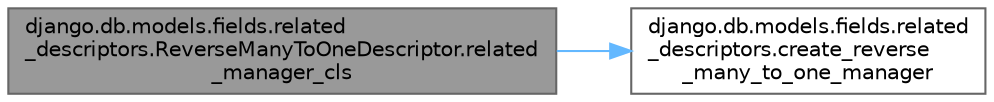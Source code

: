 digraph "django.db.models.fields.related_descriptors.ReverseManyToOneDescriptor.related_manager_cls"
{
 // LATEX_PDF_SIZE
  bgcolor="transparent";
  edge [fontname=Helvetica,fontsize=10,labelfontname=Helvetica,labelfontsize=10];
  node [fontname=Helvetica,fontsize=10,shape=box,height=0.2,width=0.4];
  rankdir="LR";
  Node1 [id="Node000001",label="django.db.models.fields.related\l_descriptors.ReverseManyToOneDescriptor.related\l_manager_cls",height=0.2,width=0.4,color="gray40", fillcolor="grey60", style="filled", fontcolor="black",tooltip=" "];
  Node1 -> Node2 [id="edge1_Node000001_Node000002",color="steelblue1",style="solid",tooltip=" "];
  Node2 [id="Node000002",label="django.db.models.fields.related\l_descriptors.create_reverse\l_many_to_one_manager",height=0.2,width=0.4,color="grey40", fillcolor="white", style="filled",URL="$namespacedjango_1_1db_1_1models_1_1fields_1_1related__descriptors.html#a6c10dab2e0e460b34fd6d3207e609c7c",tooltip=" "];
}
